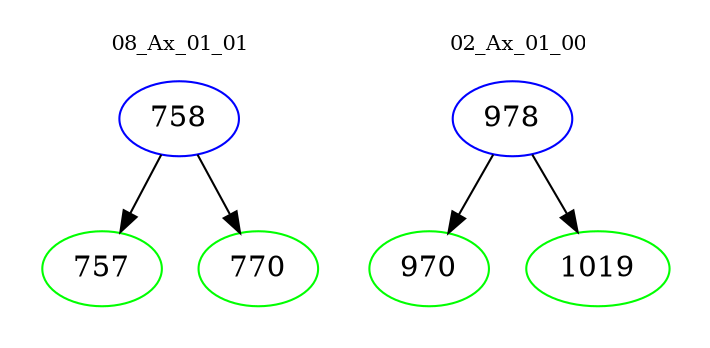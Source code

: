 digraph{
subgraph cluster_0 {
color = white
label = "08_Ax_01_01";
fontsize=10;
T0_758 [label="758", color="blue"]
T0_758 -> T0_757 [color="black"]
T0_757 [label="757", color="green"]
T0_758 -> T0_770 [color="black"]
T0_770 [label="770", color="green"]
}
subgraph cluster_1 {
color = white
label = "02_Ax_01_00";
fontsize=10;
T1_978 [label="978", color="blue"]
T1_978 -> T1_970 [color="black"]
T1_970 [label="970", color="green"]
T1_978 -> T1_1019 [color="black"]
T1_1019 [label="1019", color="green"]
}
}
